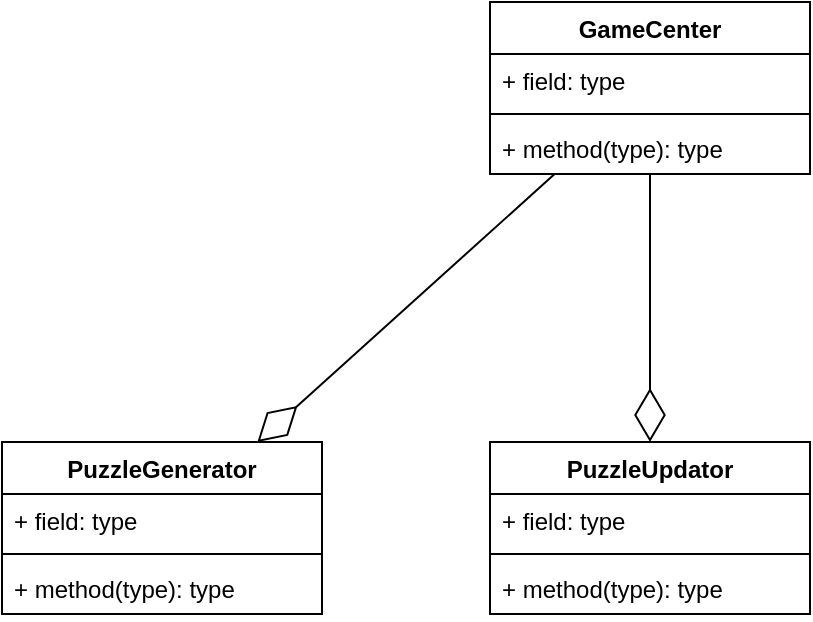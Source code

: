 <mxfile version="13.9.9" type="device"><diagram id="C5RBs43oDa-KdzZeNtuy" name="Page-1"><mxGraphModel dx="1550" dy="982" grid="1" gridSize="10" guides="1" tooltips="1" connect="1" arrows="1" fold="1" page="1" pageScale="1" pageWidth="827" pageHeight="1169" math="0" shadow="0"><root><mxCell id="WIyWlLk6GJQsqaUBKTNV-0"/><mxCell id="WIyWlLk6GJQsqaUBKTNV-1" parent="WIyWlLk6GJQsqaUBKTNV-0"/><mxCell id="T2bZeVHgUNz6SfC3OMIZ-0" value="PuzzleUpdator" style="swimlane;fontStyle=1;align=center;verticalAlign=top;childLayout=stackLayout;horizontal=1;startSize=26;horizontalStack=0;resizeParent=1;resizeParentMax=0;resizeLast=0;collapsible=1;marginBottom=0;" parent="WIyWlLk6GJQsqaUBKTNV-1" vertex="1"><mxGeometry x="334" y="240" width="160" height="86" as="geometry"/></mxCell><mxCell id="T2bZeVHgUNz6SfC3OMIZ-1" value="+ field: type" style="text;strokeColor=none;fillColor=none;align=left;verticalAlign=top;spacingLeft=4;spacingRight=4;overflow=hidden;rotatable=0;points=[[0,0.5],[1,0.5]];portConstraint=eastwest;" parent="T2bZeVHgUNz6SfC3OMIZ-0" vertex="1"><mxGeometry y="26" width="160" height="26" as="geometry"/></mxCell><mxCell id="T2bZeVHgUNz6SfC3OMIZ-2" value="" style="line;strokeWidth=1;fillColor=none;align=left;verticalAlign=middle;spacingTop=-1;spacingLeft=3;spacingRight=3;rotatable=0;labelPosition=right;points=[];portConstraint=eastwest;" parent="T2bZeVHgUNz6SfC3OMIZ-0" vertex="1"><mxGeometry y="52" width="160" height="8" as="geometry"/></mxCell><mxCell id="T2bZeVHgUNz6SfC3OMIZ-3" value="+ method(type): type" style="text;strokeColor=none;fillColor=none;align=left;verticalAlign=top;spacingLeft=4;spacingRight=4;overflow=hidden;rotatable=0;points=[[0,0.5],[1,0.5]];portConstraint=eastwest;" parent="T2bZeVHgUNz6SfC3OMIZ-0" vertex="1"><mxGeometry y="60" width="160" height="26" as="geometry"/></mxCell><mxCell id="K0u9wI4kqjIFT5OctVNv-0" value="PuzzleGenerator" style="swimlane;fontStyle=1;align=center;verticalAlign=top;childLayout=stackLayout;horizontal=1;startSize=26;horizontalStack=0;resizeParent=1;resizeParentMax=0;resizeLast=0;collapsible=1;marginBottom=0;" vertex="1" parent="WIyWlLk6GJQsqaUBKTNV-1"><mxGeometry x="90" y="240" width="160" height="86" as="geometry"/></mxCell><mxCell id="K0u9wI4kqjIFT5OctVNv-1" value="+ field: type" style="text;strokeColor=none;fillColor=none;align=left;verticalAlign=top;spacingLeft=4;spacingRight=4;overflow=hidden;rotatable=0;points=[[0,0.5],[1,0.5]];portConstraint=eastwest;" vertex="1" parent="K0u9wI4kqjIFT5OctVNv-0"><mxGeometry y="26" width="160" height="26" as="geometry"/></mxCell><mxCell id="K0u9wI4kqjIFT5OctVNv-2" value="" style="line;strokeWidth=1;fillColor=none;align=left;verticalAlign=middle;spacingTop=-1;spacingLeft=3;spacingRight=3;rotatable=0;labelPosition=right;points=[];portConstraint=eastwest;" vertex="1" parent="K0u9wI4kqjIFT5OctVNv-0"><mxGeometry y="52" width="160" height="8" as="geometry"/></mxCell><mxCell id="K0u9wI4kqjIFT5OctVNv-3" value="+ method(type): type" style="text;strokeColor=none;fillColor=none;align=left;verticalAlign=top;spacingLeft=4;spacingRight=4;overflow=hidden;rotatable=0;points=[[0,0.5],[1,0.5]];portConstraint=eastwest;" vertex="1" parent="K0u9wI4kqjIFT5OctVNv-0"><mxGeometry y="60" width="160" height="26" as="geometry"/></mxCell><mxCell id="K0u9wI4kqjIFT5OctVNv-8" value="GameCenter" style="swimlane;fontStyle=1;align=center;verticalAlign=top;childLayout=stackLayout;horizontal=1;startSize=26;horizontalStack=0;resizeParent=1;resizeParentMax=0;resizeLast=0;collapsible=1;marginBottom=0;" vertex="1" parent="WIyWlLk6GJQsqaUBKTNV-1"><mxGeometry x="334" y="20" width="160" height="86" as="geometry"/></mxCell><mxCell id="K0u9wI4kqjIFT5OctVNv-9" value="+ field: type" style="text;strokeColor=none;fillColor=none;align=left;verticalAlign=top;spacingLeft=4;spacingRight=4;overflow=hidden;rotatable=0;points=[[0,0.5],[1,0.5]];portConstraint=eastwest;" vertex="1" parent="K0u9wI4kqjIFT5OctVNv-8"><mxGeometry y="26" width="160" height="26" as="geometry"/></mxCell><mxCell id="K0u9wI4kqjIFT5OctVNv-10" value="" style="line;strokeWidth=1;fillColor=none;align=left;verticalAlign=middle;spacingTop=-1;spacingLeft=3;spacingRight=3;rotatable=0;labelPosition=right;points=[];portConstraint=eastwest;" vertex="1" parent="K0u9wI4kqjIFT5OctVNv-8"><mxGeometry y="52" width="160" height="8" as="geometry"/></mxCell><mxCell id="K0u9wI4kqjIFT5OctVNv-11" value="+ method(type): type" style="text;strokeColor=none;fillColor=none;align=left;verticalAlign=top;spacingLeft=4;spacingRight=4;overflow=hidden;rotatable=0;points=[[0,0.5],[1,0.5]];portConstraint=eastwest;" vertex="1" parent="K0u9wI4kqjIFT5OctVNv-8"><mxGeometry y="60" width="160" height="26" as="geometry"/></mxCell><mxCell id="K0u9wI4kqjIFT5OctVNv-12" value="" style="endArrow=diamondThin;endFill=0;endSize=24;html=1;" edge="1" parent="WIyWlLk6GJQsqaUBKTNV-1" source="K0u9wI4kqjIFT5OctVNv-8" target="K0u9wI4kqjIFT5OctVNv-0"><mxGeometry width="160" relative="1" as="geometry"><mxPoint x="174" y="130" as="sourcePoint"/><mxPoint x="334" y="130" as="targetPoint"/></mxGeometry></mxCell><mxCell id="K0u9wI4kqjIFT5OctVNv-13" value="" style="endArrow=diamondThin;endFill=0;endSize=24;html=1;" edge="1" parent="WIyWlLk6GJQsqaUBKTNV-1" source="K0u9wI4kqjIFT5OctVNv-8" target="T2bZeVHgUNz6SfC3OMIZ-0"><mxGeometry width="160" relative="1" as="geometry"><mxPoint x="374.038" y="116" as="sourcePoint"/><mxPoint x="229.962" y="240" as="targetPoint"/></mxGeometry></mxCell></root></mxGraphModel></diagram></mxfile>
